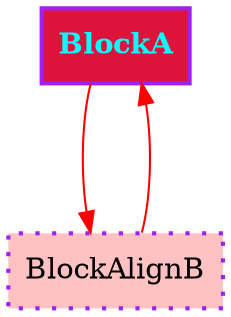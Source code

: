 digraph G {
graph [root="Demo",rankdir   = TB, nodesep           = 0.6, mindist     = 1.0, ranksep = 1.0, overlap = false]
node [style     = "filled", fillcolor = "white", color = "black"]
BlockA[cpu="0", flags="0x0001a207", type="block", tperiod="1000", pattern="A", patentry="true", patexit="true", beamproc="undefined", bpentry="false", bpexit="false", qlo="false", qhi="false", qil="false", shape     = "rectangle", fillcolor = "rosybrown1", fillcolor = "crimson", fontname="Times-Bold", fontcolor = "cyan", penwidth=2, color = "darkorange3", penwidth=2, color = "purple"];
BlockAlignB[cpu="0", flags="0x0000a208", type="blockalign", tperiod="1000", pattern="A", patentry="true", patexit="true", beamproc="undefined", bpentry="false", bpexit="false", qlo="false", qhi="false", qil="false", shape     = "rectangle", style  = "dotted, filled", fillcolor = "rosybrown1", penwidth=2, color = "darkorange3", penwidth=2, color = "purple"];
BlockA->BlockAlignB [type="defdst", color = "red"];
BlockAlignB->BlockA [type="defdst", color = "red"];
}
//BlockA#P2->xX->xX->xX->xX#P1->xX->xX->xX->xX#P0->xX->xX->xX->xX
//BlockAlignB#P2->xX->xX->xX->xX#P1->xX->xX->xX->xX#P0->xX->xX->xX->xX

//Patterns to judge:
//  A
//Verdict: FORBIDDEN
